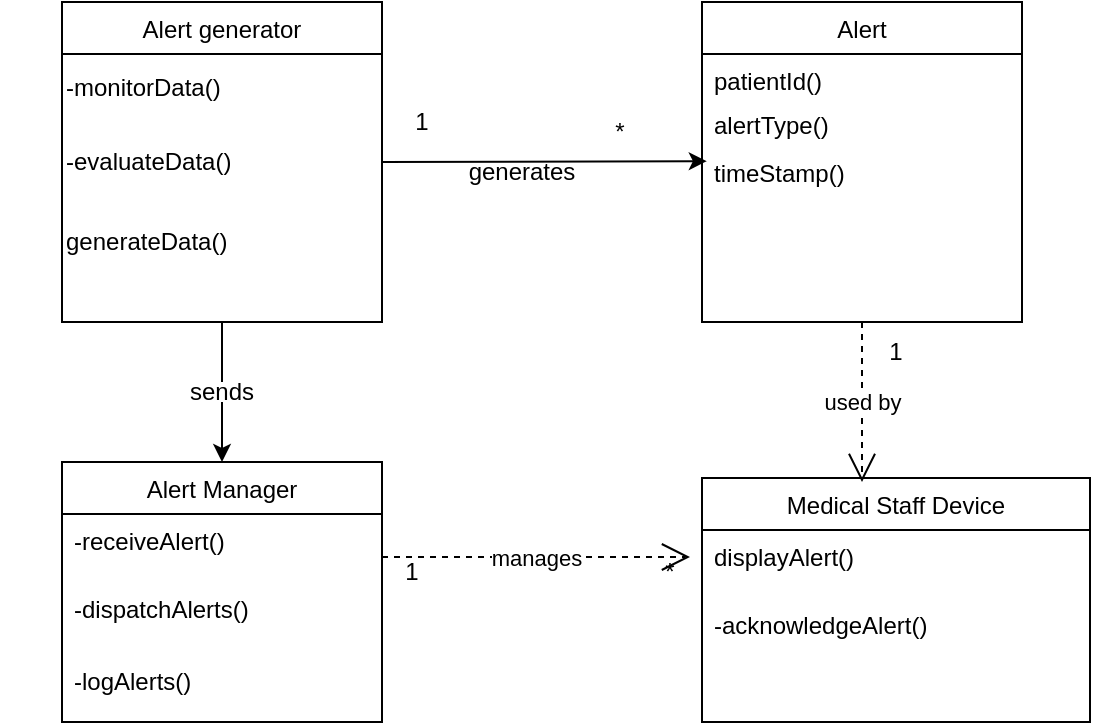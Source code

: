 <mxfile version="24.3.1" type="github">
  <diagram id="C5RBs43oDa-KdzZeNtuy" name="Page-1">
    <mxGraphModel dx="985" dy="400" grid="1" gridSize="10" guides="1" tooltips="1" connect="1" arrows="1" fold="1" page="1" pageScale="1" pageWidth="827" pageHeight="1169" math="0" shadow="0">
      <root>
        <mxCell id="WIyWlLk6GJQsqaUBKTNV-0" />
        <mxCell id="WIyWlLk6GJQsqaUBKTNV-1" parent="WIyWlLk6GJQsqaUBKTNV-0" />
        <mxCell id="zkfFHV4jXpPFQw0GAbJ--17" value="Alert generator" style="swimlane;fontStyle=0;align=center;verticalAlign=top;childLayout=stackLayout;horizontal=1;startSize=26;horizontalStack=0;resizeParent=1;resizeLast=0;collapsible=1;marginBottom=0;rounded=0;shadow=0;strokeWidth=1;" parent="WIyWlLk6GJQsqaUBKTNV-1" vertex="1">
          <mxGeometry x="40" y="80" width="160" height="160" as="geometry">
            <mxRectangle x="550" y="140" width="160" height="26" as="alternateBounds" />
          </mxGeometry>
        </mxCell>
        <mxCell id="0qFFCE6mKAQhbtnXPZ_d-0" value="-monitorData()" style="text;html=1;align=left;verticalAlign=middle;whiteSpace=wrap;rounded=0;" vertex="1" parent="zkfFHV4jXpPFQw0GAbJ--17">
          <mxGeometry y="26" width="160" height="34" as="geometry" />
        </mxCell>
        <mxCell id="0qFFCE6mKAQhbtnXPZ_d-5" value="-evaluateData()" style="text;html=1;align=left;verticalAlign=middle;whiteSpace=wrap;rounded=0;" vertex="1" parent="zkfFHV4jXpPFQw0GAbJ--17">
          <mxGeometry y="60" width="160" height="40" as="geometry" />
        </mxCell>
        <mxCell id="0qFFCE6mKAQhbtnXPZ_d-6" value="generateData()" style="text;html=1;align=left;verticalAlign=middle;whiteSpace=wrap;rounded=0;" vertex="1" parent="zkfFHV4jXpPFQw0GAbJ--17">
          <mxGeometry y="100" width="160" height="40" as="geometry" />
        </mxCell>
        <mxCell id="Q-wF_A_FUJBtQW3jJvex-2" value="Alert" style="swimlane;fontStyle=0;align=center;verticalAlign=top;childLayout=stackLayout;horizontal=1;startSize=26;horizontalStack=0;resizeParent=1;resizeLast=0;collapsible=1;marginBottom=0;rounded=0;shadow=0;strokeWidth=1;" parent="WIyWlLk6GJQsqaUBKTNV-1" vertex="1">
          <mxGeometry x="360" y="80" width="160" height="160" as="geometry">
            <mxRectangle x="550" y="140" width="160" height="26" as="alternateBounds" />
          </mxGeometry>
        </mxCell>
        <mxCell id="Q-wF_A_FUJBtQW3jJvex-3" value="patientId()" style="text;align=left;verticalAlign=top;spacingLeft=4;spacingRight=4;overflow=hidden;rotatable=0;points=[[0,0.5],[1,0.5]];portConstraint=eastwest;" parent="Q-wF_A_FUJBtQW3jJvex-2" vertex="1">
          <mxGeometry y="26" width="160" height="22" as="geometry" />
        </mxCell>
        <mxCell id="Q-wF_A_FUJBtQW3jJvex-5" value="alertType()" style="text;align=left;verticalAlign=top;spacingLeft=4;spacingRight=4;overflow=hidden;rotatable=0;points=[[0,0.5],[1,0.5]];portConstraint=eastwest;rounded=0;shadow=0;html=0;" parent="Q-wF_A_FUJBtQW3jJvex-2" vertex="1">
          <mxGeometry y="48" width="160" height="24" as="geometry" />
        </mxCell>
        <mxCell id="Q-wF_A_FUJBtQW3jJvex-4" value="timeStamp()" style="text;align=left;verticalAlign=top;spacingLeft=4;spacingRight=4;overflow=hidden;rotatable=0;points=[[0,0.5],[1,0.5]];portConstraint=eastwest;rounded=0;shadow=0;html=0;" parent="Q-wF_A_FUJBtQW3jJvex-2" vertex="1">
          <mxGeometry y="72" width="160" height="30" as="geometry" />
        </mxCell>
        <mxCell id="Q-wF_A_FUJBtQW3jJvex-10" value="Alert Manager&#xa;" style="swimlane;fontStyle=0;align=center;verticalAlign=top;childLayout=stackLayout;horizontal=1;startSize=26;horizontalStack=0;resizeParent=1;resizeLast=0;collapsible=1;marginBottom=0;rounded=0;shadow=0;strokeWidth=1;" parent="WIyWlLk6GJQsqaUBKTNV-1" vertex="1">
          <mxGeometry x="40" y="310" width="160" height="130" as="geometry">
            <mxRectangle x="550" y="140" width="160" height="26" as="alternateBounds" />
          </mxGeometry>
        </mxCell>
        <mxCell id="0qFFCE6mKAQhbtnXPZ_d-15" value="-receiveAlert()" style="text;strokeColor=none;fillColor=none;align=left;verticalAlign=top;spacingLeft=4;spacingRight=4;overflow=hidden;rotatable=0;points=[[0,0.5],[1,0.5]];portConstraint=eastwest;whiteSpace=wrap;html=1;" vertex="1" parent="Q-wF_A_FUJBtQW3jJvex-10">
          <mxGeometry y="26" width="160" height="34" as="geometry" />
        </mxCell>
        <mxCell id="0qFFCE6mKAQhbtnXPZ_d-16" value="-dispatchAlerts()" style="text;strokeColor=none;fillColor=none;align=left;verticalAlign=top;spacingLeft=4;spacingRight=4;overflow=hidden;rotatable=0;points=[[0,0.5],[1,0.5]];portConstraint=eastwest;whiteSpace=wrap;html=1;" vertex="1" parent="Q-wF_A_FUJBtQW3jJvex-10">
          <mxGeometry y="60" width="160" height="36" as="geometry" />
        </mxCell>
        <mxCell id="0qFFCE6mKAQhbtnXPZ_d-17" value="-logAlerts()" style="text;strokeColor=none;fillColor=none;align=left;verticalAlign=top;spacingLeft=4;spacingRight=4;overflow=hidden;rotatable=0;points=[[0,0.5],[1,0.5]];portConstraint=eastwest;whiteSpace=wrap;html=1;" vertex="1" parent="Q-wF_A_FUJBtQW3jJvex-10">
          <mxGeometry y="96" width="160" height="26" as="geometry" />
        </mxCell>
        <mxCell id="Q-wF_A_FUJBtQW3jJvex-29" value="" style="endArrow=none;html=1;rounded=0;" parent="WIyWlLk6GJQsqaUBKTNV-1" edge="1">
          <mxGeometry width="50" height="50" relative="1" as="geometry">
            <mxPoint x="10" y="200" as="sourcePoint" />
            <mxPoint x="10" y="200" as="targetPoint" />
          </mxGeometry>
        </mxCell>
        <mxCell id="Q-wF_A_FUJBtQW3jJvex-36" value="" style="endArrow=classic;html=1;rounded=0;exitX=1;exitY=0.5;exitDx=0;exitDy=0;entryX=0.015;entryY=0.252;entryDx=0;entryDy=0;entryPerimeter=0;" parent="WIyWlLk6GJQsqaUBKTNV-1" edge="1" target="Q-wF_A_FUJBtQW3jJvex-4" source="0qFFCE6mKAQhbtnXPZ_d-5">
          <mxGeometry width="50" height="50" relative="1" as="geometry">
            <mxPoint x="260" y="159.67" as="sourcePoint" />
            <mxPoint x="320" y="159.67" as="targetPoint" />
          </mxGeometry>
        </mxCell>
        <mxCell id="0qFFCE6mKAQhbtnXPZ_d-8" value="1" style="text;html=1;align=center;verticalAlign=middle;whiteSpace=wrap;rounded=0;" vertex="1" parent="WIyWlLk6GJQsqaUBKTNV-1">
          <mxGeometry x="200" y="130" width="40" height="20" as="geometry" />
        </mxCell>
        <mxCell id="0qFFCE6mKAQhbtnXPZ_d-10" value="generates" style="text;html=1;align=center;verticalAlign=middle;whiteSpace=wrap;rounded=0;" vertex="1" parent="WIyWlLk6GJQsqaUBKTNV-1">
          <mxGeometry x="240" y="150" width="60" height="30" as="geometry" />
        </mxCell>
        <mxCell id="0qFFCE6mKAQhbtnXPZ_d-11" value="*" style="text;html=1;align=center;verticalAlign=middle;whiteSpace=wrap;rounded=0;" vertex="1" parent="WIyWlLk6GJQsqaUBKTNV-1">
          <mxGeometry x="304" y="140" width="30" height="10" as="geometry" />
        </mxCell>
        <mxCell id="0qFFCE6mKAQhbtnXPZ_d-18" value="Medical Staff Device" style="swimlane;fontStyle=0;align=center;verticalAlign=top;childLayout=stackLayout;horizontal=1;startSize=26;horizontalStack=0;resizeParent=1;resizeLast=0;collapsible=1;marginBottom=0;rounded=0;shadow=0;strokeWidth=1;" vertex="1" parent="WIyWlLk6GJQsqaUBKTNV-1">
          <mxGeometry x="360" y="318" width="194" height="122" as="geometry">
            <mxRectangle x="550" y="140" width="160" height="26" as="alternateBounds" />
          </mxGeometry>
        </mxCell>
        <mxCell id="0qFFCE6mKAQhbtnXPZ_d-19" value="displayAlert()" style="text;strokeColor=none;fillColor=none;align=left;verticalAlign=top;spacingLeft=4;spacingRight=4;overflow=hidden;rotatable=0;points=[[0,0.5],[1,0.5]];portConstraint=eastwest;whiteSpace=wrap;html=1;" vertex="1" parent="0qFFCE6mKAQhbtnXPZ_d-18">
          <mxGeometry y="26" width="194" height="34" as="geometry" />
        </mxCell>
        <mxCell id="0qFFCE6mKAQhbtnXPZ_d-20" value="-acknowledgeAlert()" style="text;strokeColor=none;fillColor=none;align=left;verticalAlign=top;spacingLeft=4;spacingRight=4;overflow=hidden;rotatable=0;points=[[0,0.5],[1,0.5]];portConstraint=eastwest;whiteSpace=wrap;html=1;" vertex="1" parent="0qFFCE6mKAQhbtnXPZ_d-18">
          <mxGeometry y="60" width="194" height="36" as="geometry" />
        </mxCell>
        <mxCell id="0qFFCE6mKAQhbtnXPZ_d-22" value="" style="endArrow=classic;html=1;rounded=0;entryX=0.5;entryY=0;entryDx=0;entryDy=0;" edge="1" parent="WIyWlLk6GJQsqaUBKTNV-1" target="Q-wF_A_FUJBtQW3jJvex-10">
          <mxGeometry width="50" height="50" relative="1" as="geometry">
            <mxPoint x="120" y="280" as="sourcePoint" />
            <mxPoint x="470" y="320" as="targetPoint" />
          </mxGeometry>
        </mxCell>
        <mxCell id="0qFFCE6mKAQhbtnXPZ_d-23" value="sends" style="text;html=1;align=center;verticalAlign=middle;whiteSpace=wrap;rounded=0;" vertex="1" parent="WIyWlLk6GJQsqaUBKTNV-1">
          <mxGeometry x="90" y="260" width="60" height="30" as="geometry" />
        </mxCell>
        <mxCell id="0qFFCE6mKAQhbtnXPZ_d-25" value="" style="endArrow=none;html=1;rounded=0;exitX=0.5;exitY=1;exitDx=0;exitDy=0;entryX=0.5;entryY=0.333;entryDx=0;entryDy=0;entryPerimeter=0;" edge="1" parent="WIyWlLk6GJQsqaUBKTNV-1" source="zkfFHV4jXpPFQw0GAbJ--17" target="0qFFCE6mKAQhbtnXPZ_d-23">
          <mxGeometry width="50" height="50" relative="1" as="geometry">
            <mxPoint x="420" y="370" as="sourcePoint" />
            <mxPoint x="470" y="320" as="targetPoint" />
          </mxGeometry>
        </mxCell>
        <mxCell id="0qFFCE6mKAQhbtnXPZ_d-28" value="used by" style="endArrow=open;endSize=12;dashed=1;html=1;rounded=0;exitX=0.5;exitY=1;exitDx=0;exitDy=0;" edge="1" parent="WIyWlLk6GJQsqaUBKTNV-1" source="Q-wF_A_FUJBtQW3jJvex-2">
          <mxGeometry width="160" relative="1" as="geometry">
            <mxPoint x="360" y="350" as="sourcePoint" />
            <mxPoint x="440" y="320" as="targetPoint" />
          </mxGeometry>
        </mxCell>
        <mxCell id="0qFFCE6mKAQhbtnXPZ_d-30" value="1" style="text;html=1;align=center;verticalAlign=middle;whiteSpace=wrap;rounded=0;" vertex="1" parent="WIyWlLk6GJQsqaUBKTNV-1">
          <mxGeometry x="442" y="240" width="30" height="30" as="geometry" />
        </mxCell>
        <mxCell id="0qFFCE6mKAQhbtnXPZ_d-31" value="1" style="text;html=1;align=center;verticalAlign=middle;whiteSpace=wrap;rounded=0;" vertex="1" parent="WIyWlLk6GJQsqaUBKTNV-1">
          <mxGeometry x="200" y="350" width="30" height="30" as="geometry" />
        </mxCell>
        <mxCell id="0qFFCE6mKAQhbtnXPZ_d-33" value="*" style="text;html=1;align=center;verticalAlign=middle;whiteSpace=wrap;rounded=0;" vertex="1" parent="WIyWlLk6GJQsqaUBKTNV-1">
          <mxGeometry x="334" y="350" width="20" height="30" as="geometry" />
        </mxCell>
        <mxCell id="0qFFCE6mKAQhbtnXPZ_d-34" value="manages" style="endArrow=open;endSize=12;dashed=1;html=1;rounded=0;exitX=0;exitY=0.25;exitDx=0;exitDy=0;entryX=1;entryY=0.25;entryDx=0;entryDy=0;" edge="1" parent="WIyWlLk6GJQsqaUBKTNV-1" source="0qFFCE6mKAQhbtnXPZ_d-31" target="0qFFCE6mKAQhbtnXPZ_d-33">
          <mxGeometry width="160" relative="1" as="geometry">
            <mxPoint x="330" y="270" as="sourcePoint" />
            <mxPoint x="490" y="270" as="targetPoint" />
            <Array as="points" />
          </mxGeometry>
        </mxCell>
      </root>
    </mxGraphModel>
  </diagram>
</mxfile>
